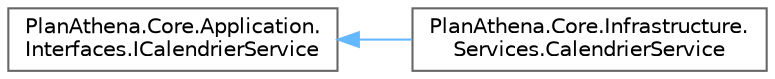 digraph "Graphical Class Hierarchy"
{
 // LATEX_PDF_SIZE
  bgcolor="transparent";
  edge [fontname=Helvetica,fontsize=10,labelfontname=Helvetica,labelfontsize=10];
  node [fontname=Helvetica,fontsize=10,shape=box,height=0.2,width=0.4];
  rankdir="LR";
  Node0 [id="Node000000",label="PlanAthena.Core.Application.\lInterfaces.ICalendrierService",height=0.2,width=0.4,color="grey40", fillcolor="white", style="filled",URL="$interface_plan_athena_1_1_core_1_1_application_1_1_interfaces_1_1_i_calendrier_service.html",tooltip="Service responsable de la création et de la gestion de la logique du calendrier ouvré."];
  Node0 -> Node1 [id="edge19_Node000000_Node000001",dir="back",color="steelblue1",style="solid",tooltip=" "];
  Node1 [id="Node000001",label="PlanAthena.Core.Infrastructure.\lServices.CalendrierService",height=0.2,width=0.4,color="grey40", fillcolor="white", style="filled",URL="$class_plan_athena_1_1_core_1_1_infrastructure_1_1_services_1_1_calendrier_service.html",tooltip=" "];
}
